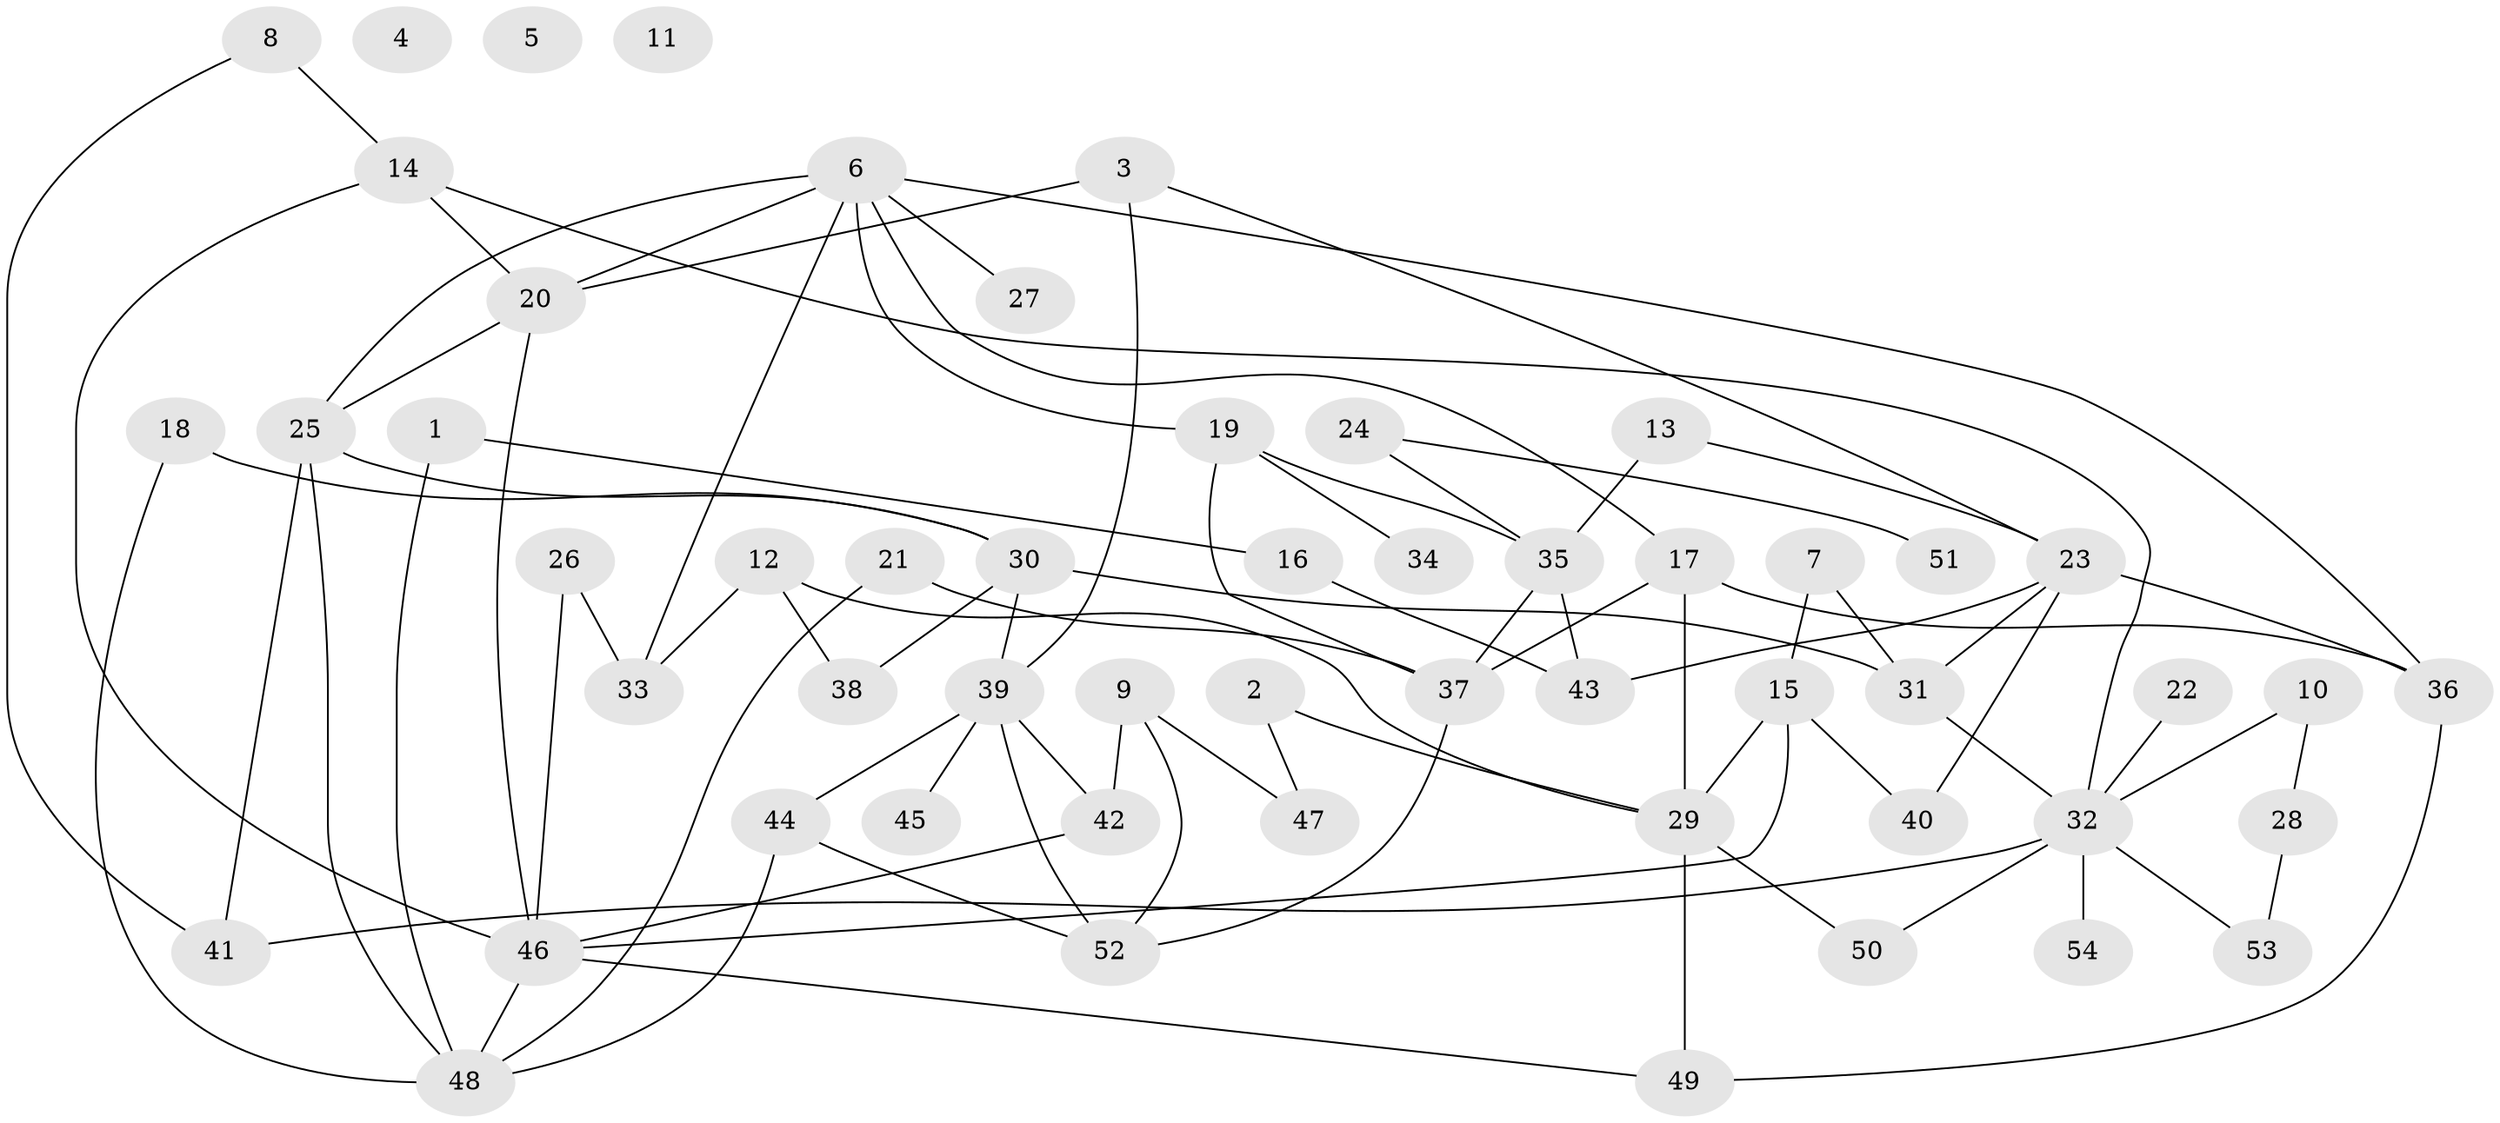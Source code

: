 // coarse degree distribution, {2: 0.2222222222222222, 3: 0.14814814814814814, 0: 0.1111111111111111, 15: 0.037037037037037035, 8: 0.037037037037037035, 4: 0.18518518518518517, 5: 0.1111111111111111, 1: 0.14814814814814814}
// Generated by graph-tools (version 1.1) at 2025/16/03/04/25 18:16:26]
// undirected, 54 vertices, 83 edges
graph export_dot {
graph [start="1"]
  node [color=gray90,style=filled];
  1;
  2;
  3;
  4;
  5;
  6;
  7;
  8;
  9;
  10;
  11;
  12;
  13;
  14;
  15;
  16;
  17;
  18;
  19;
  20;
  21;
  22;
  23;
  24;
  25;
  26;
  27;
  28;
  29;
  30;
  31;
  32;
  33;
  34;
  35;
  36;
  37;
  38;
  39;
  40;
  41;
  42;
  43;
  44;
  45;
  46;
  47;
  48;
  49;
  50;
  51;
  52;
  53;
  54;
  1 -- 16;
  1 -- 48;
  2 -- 29;
  2 -- 47;
  3 -- 20;
  3 -- 23;
  3 -- 39;
  6 -- 17;
  6 -- 19;
  6 -- 20;
  6 -- 25;
  6 -- 27;
  6 -- 33;
  6 -- 36;
  7 -- 15;
  7 -- 31;
  8 -- 14;
  8 -- 41;
  9 -- 42;
  9 -- 47;
  9 -- 52;
  10 -- 28;
  10 -- 32;
  12 -- 29;
  12 -- 33;
  12 -- 38;
  13 -- 23;
  13 -- 35;
  14 -- 20;
  14 -- 32;
  14 -- 46;
  15 -- 29;
  15 -- 40;
  15 -- 46;
  16 -- 43;
  17 -- 29;
  17 -- 36;
  17 -- 37;
  18 -- 30;
  18 -- 48;
  19 -- 34;
  19 -- 35;
  19 -- 37;
  20 -- 25;
  20 -- 46;
  21 -- 37;
  21 -- 48;
  22 -- 32;
  23 -- 31;
  23 -- 36;
  23 -- 40;
  23 -- 43;
  24 -- 35;
  24 -- 51;
  25 -- 30;
  25 -- 41;
  25 -- 48;
  26 -- 33;
  26 -- 46;
  28 -- 53;
  29 -- 49;
  29 -- 50;
  30 -- 31;
  30 -- 38;
  30 -- 39;
  31 -- 32;
  32 -- 41;
  32 -- 50;
  32 -- 53;
  32 -- 54;
  35 -- 37;
  35 -- 43;
  36 -- 49;
  37 -- 52;
  39 -- 42;
  39 -- 44;
  39 -- 45;
  39 -- 52;
  42 -- 46;
  44 -- 48;
  44 -- 52;
  46 -- 48;
  46 -- 49;
}
